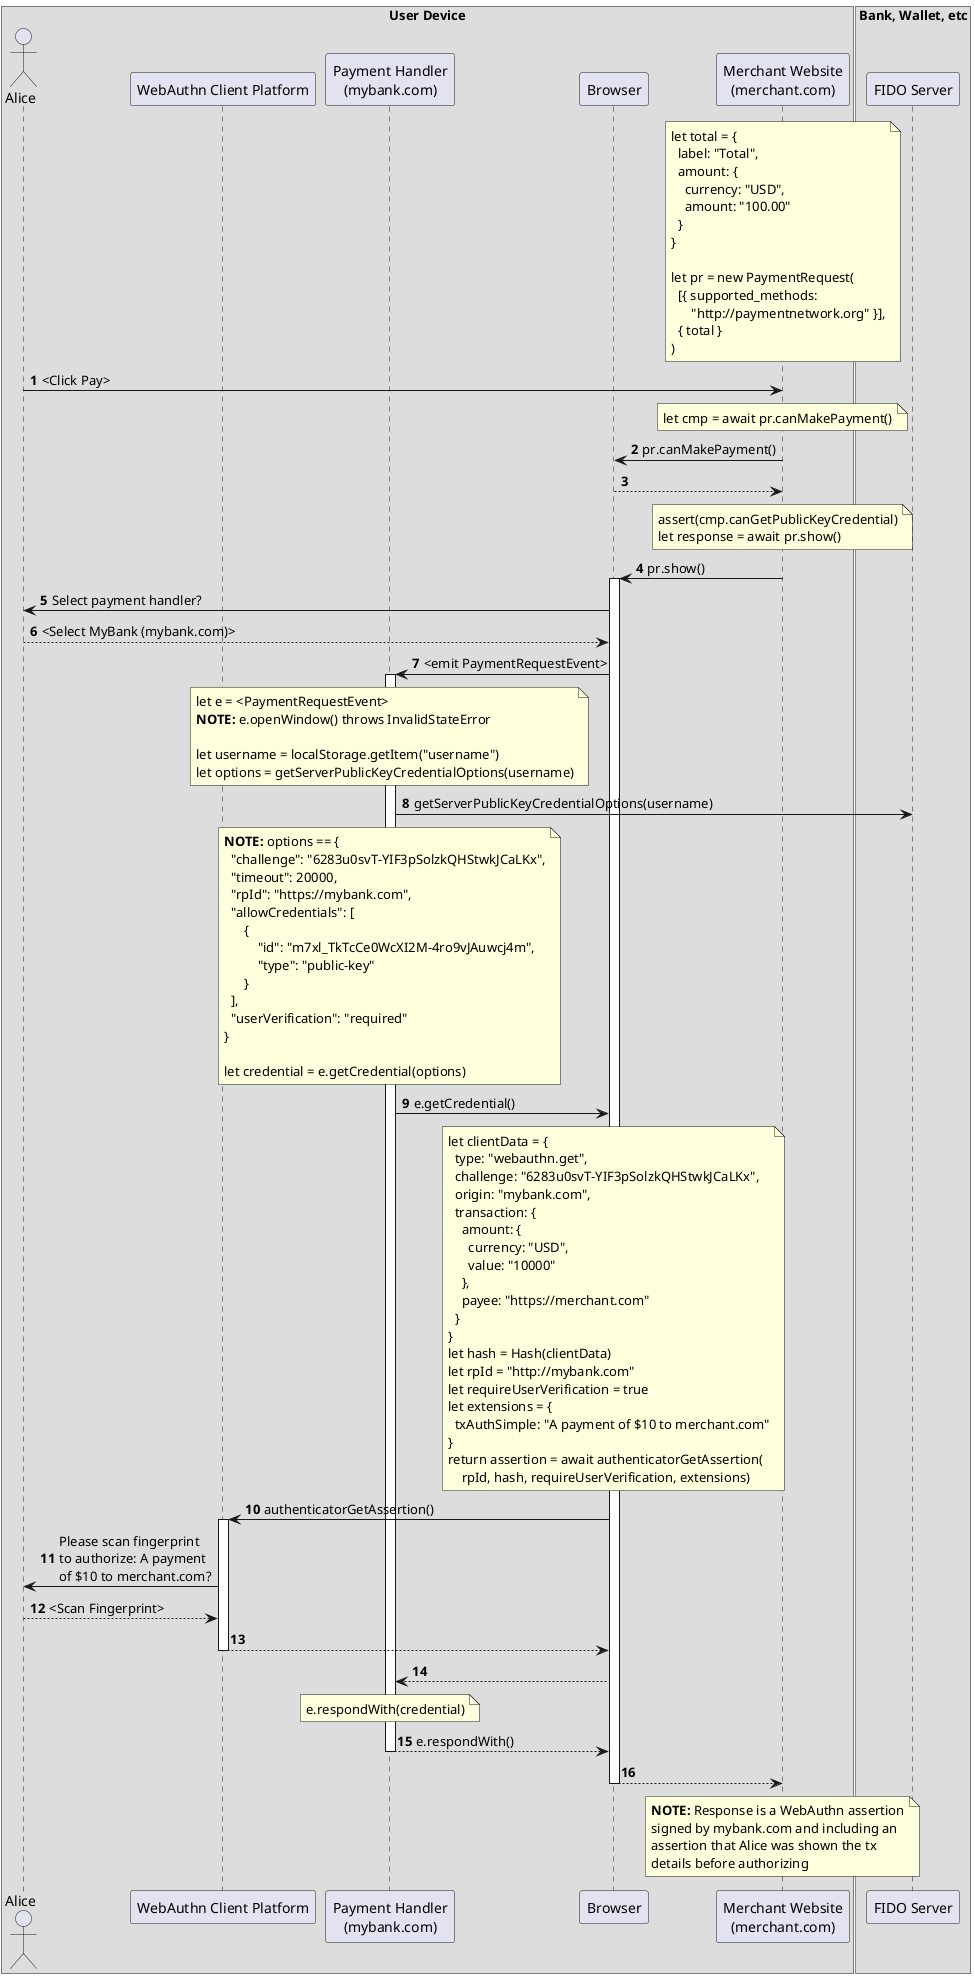 @startuml

box "User Device"
  actor Alice
  participant "WebAuthn Client Platform" as FidoClient
  participant "Payment Handler\n(mybank.com)" as Handler
  participant "Browser" as Browser
  participant "Merchant Website\n(merchant.com)" as Website
end box
box "Bank, Wallet, etc"
  participant "FIDO Server" as FidoServer
end box

autonumber 1
    note over Website
      let total = {
        label: "Total", 
        amount: { 
          currency: "USD", 
          amount: "100.00"
        }
      }

      let pr = new PaymentRequest(
        [{ supported_methods: 
            "http://paymentnetwork.org" }],
        { total }
      )
    end note
    Alice -> Website: <Click Pay>
    note over Website
      let cmp = await pr.canMakePayment()
    end note
    Website -> Browser: pr.canMakePayment()
    Browser --> Website:
    note over Website
      assert(cmp.canGetPublicKeyCredential)
      let response = await pr.show()
    end note
    Website -> Browser: pr.show()
    activate Browser
    Browser -> Alice: Select payment handler?
    Alice --> Browser: <Select MyBank (mybank.com)>
    Browser -> Handler: <emit PaymentRequestEvent>
    activate Handler
    note over Handler
      let e = <PaymentRequestEvent>
      **NOTE:** e.openWindow() throws InvalidStateError

      let username = localStorage.getItem("username")
      let options = getServerPublicKeyCredentialOptions(username)
    end note
    Handler -> FidoServer: getServerPublicKeyCredentialOptions(username)
    note over Handler
      **NOTE:** options == {
        "challenge": "6283u0svT-YIF3pSolzkQHStwkJCaLKx",
        "timeout": 20000,
        "rpId": "https://mybank.com",
        "allowCredentials": [
            {
                "id": "m7xl_TkTcCe0WcXI2M-4ro9vJAuwcj4m",
                "type": "public-key"
            }
        ],
        "userVerification": "required"
      }

      let credential = e.getCredential(options)
    end note
    Handler -> Browser: e.getCredential()
    note over Browser
      let clientData = {
        type: "webauthn.get",
        challenge: "6283u0svT-YIF3pSolzkQHStwkJCaLKx",
        origin: "mybank.com",
        transaction: {
          amount: {
            currency: "USD",
            value: "10000"
          },
          payee: "https://merchant.com"
        }
      }
      let hash = Hash(clientData)
      let rpId = "http://mybank.com"
      let requireUserVerification = true
      let extensions = {
        txAuthSimple: "A payment of $10 to merchant.com"
      }
      return assertion = await authenticatorGetAssertion(
          rpId, hash, requireUserVerification, extensions)
    end note
    Browser -> FidoClient: authenticatorGetAssertion()
    activate FidoClient
    FidoClient -> Alice: Please scan fingerprint \nto authorize: A payment \nof $10 to merchant.com?
    Alice --> FidoClient: <Scan Fingerprint>
    FidoClient --> Browser:
    deactivate FidoClient
    Browser --> Handler
    note over Handler
      e.respondWith(credential)
    end note
    Handler --> Browser: e.respondWith()
    deactivate Handler
    Browser --> Website: 
    deactivate Browser
    note over Website
      **NOTE:** Response is a WebAuthn assertion
      signed by mybank.com and including an
      assertion that Alice was shown the tx
      details before authorizing
    end note
@enduml